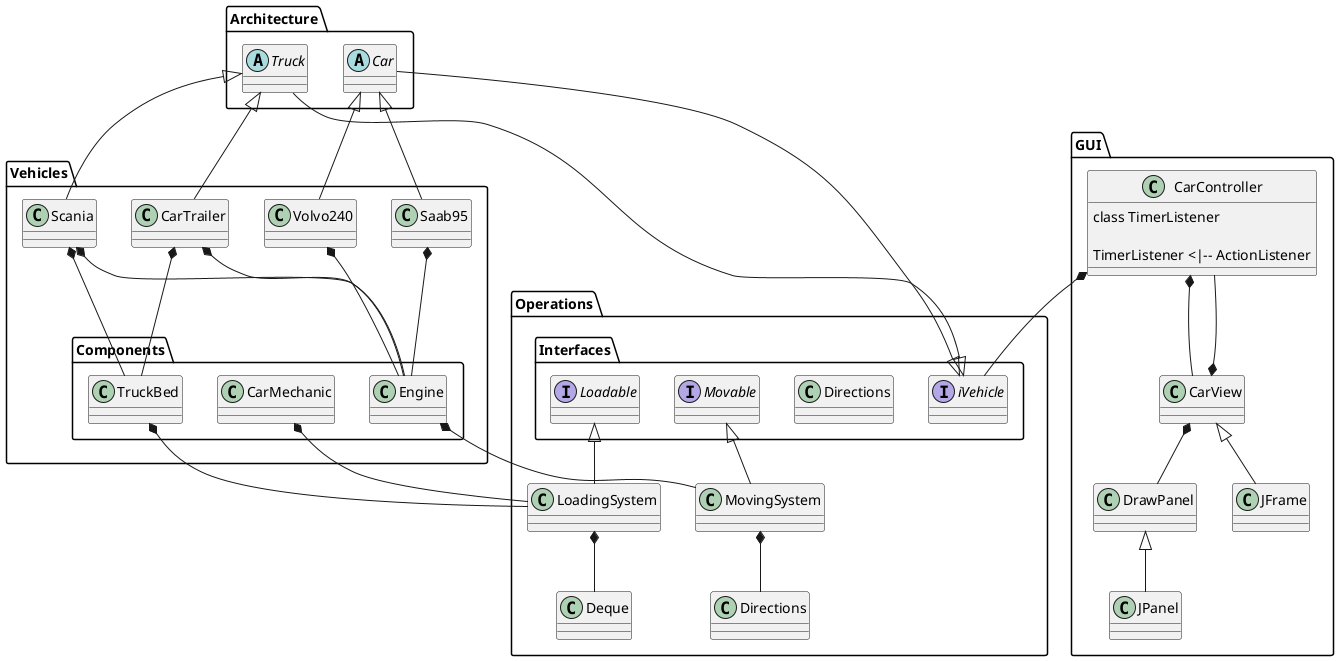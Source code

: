@startuml







package Architecture {


abstract class Car
abstract class Truck

}

package GUI {

CarController *-- CarView

    class CarController{
    class TimerListener

    TimerListener <|-- ActionListener
    }

class CarView

CarView *-- DrawPanel

CarView *-- CarController

CarView <|-- JFrame
class DrawPanel

DrawPanel <|-- JPanel




}

package Operations {
class LoadingSystem
class MovingSystem

LoadingSystem *-- Deque
MovingSystem *-- Directions



    package Interfaces{

    iVehicle <|-- Car
    iVehicle <|-- Truck
    CarController *-- iVehicle

    class Directions
    interface iVehicle
    interface Loadable
    interface Movable
    Loadable <|-- LoadingSystem
    Movable <|-- MovingSystem

    }
}

package Vehicles{

Truck <|-- CarTrailer
Truck <|-- Scania
Car <|-- Saab95
Car <|-- Volvo240



class CarTrailer
class Saab95
class Scania
class Volvo240

    package Components {

    CarTrailer *-- TruckBed
    Scania *-- TruckBed
    CarTrailer *-- Engine
    Scania *-- Engine
    Volvo240 *-- Engine
    Saab95 *-- Engine

    Engine *-- MovingSystem

    TruckBed *-- LoadingSystem
    CarMechanic *-- LoadingSystem

    class CarMechanic
    class Engine
    class TruckBed
    }

}




@enduml